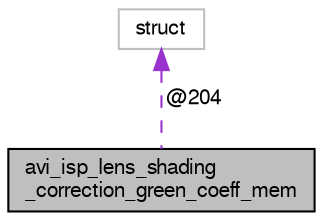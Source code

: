 digraph "avi_isp_lens_shading_correction_green_coeff_mem"
{
  edge [fontname="FreeSans",fontsize="10",labelfontname="FreeSans",labelfontsize="10"];
  node [fontname="FreeSans",fontsize="10",shape=record];
  Node1 [label="avi_isp_lens_shading\l_correction_green_coeff_mem",height=0.2,width=0.4,color="black", fillcolor="grey75", style="filled", fontcolor="black"];
  Node2 -> Node1 [dir="back",color="darkorchid3",fontsize="10",style="dashed",label=" @204" ,fontname="FreeSans"];
  Node2 [label="struct",height=0.2,width=0.4,color="grey75", fillcolor="white", style="filled"];
}
